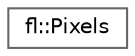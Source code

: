 digraph "Graphical Class Hierarchy"
{
 // LATEX_PDF_SIZE
  bgcolor="transparent";
  edge [fontname=Helvetica,fontsize=10,labelfontname=Helvetica,labelfontsize=10];
  node [fontname=Helvetica,fontsize=10,shape=box,height=0.2,width=0.4];
  rankdir="LR";
  Node0 [id="Node000000",label="fl::Pixels",height=0.2,width=0.4,color="grey40", fillcolor="white", style="filled",URL="$df/d0f/classfl_1_1_pixels.html",tooltip=" "];
}
